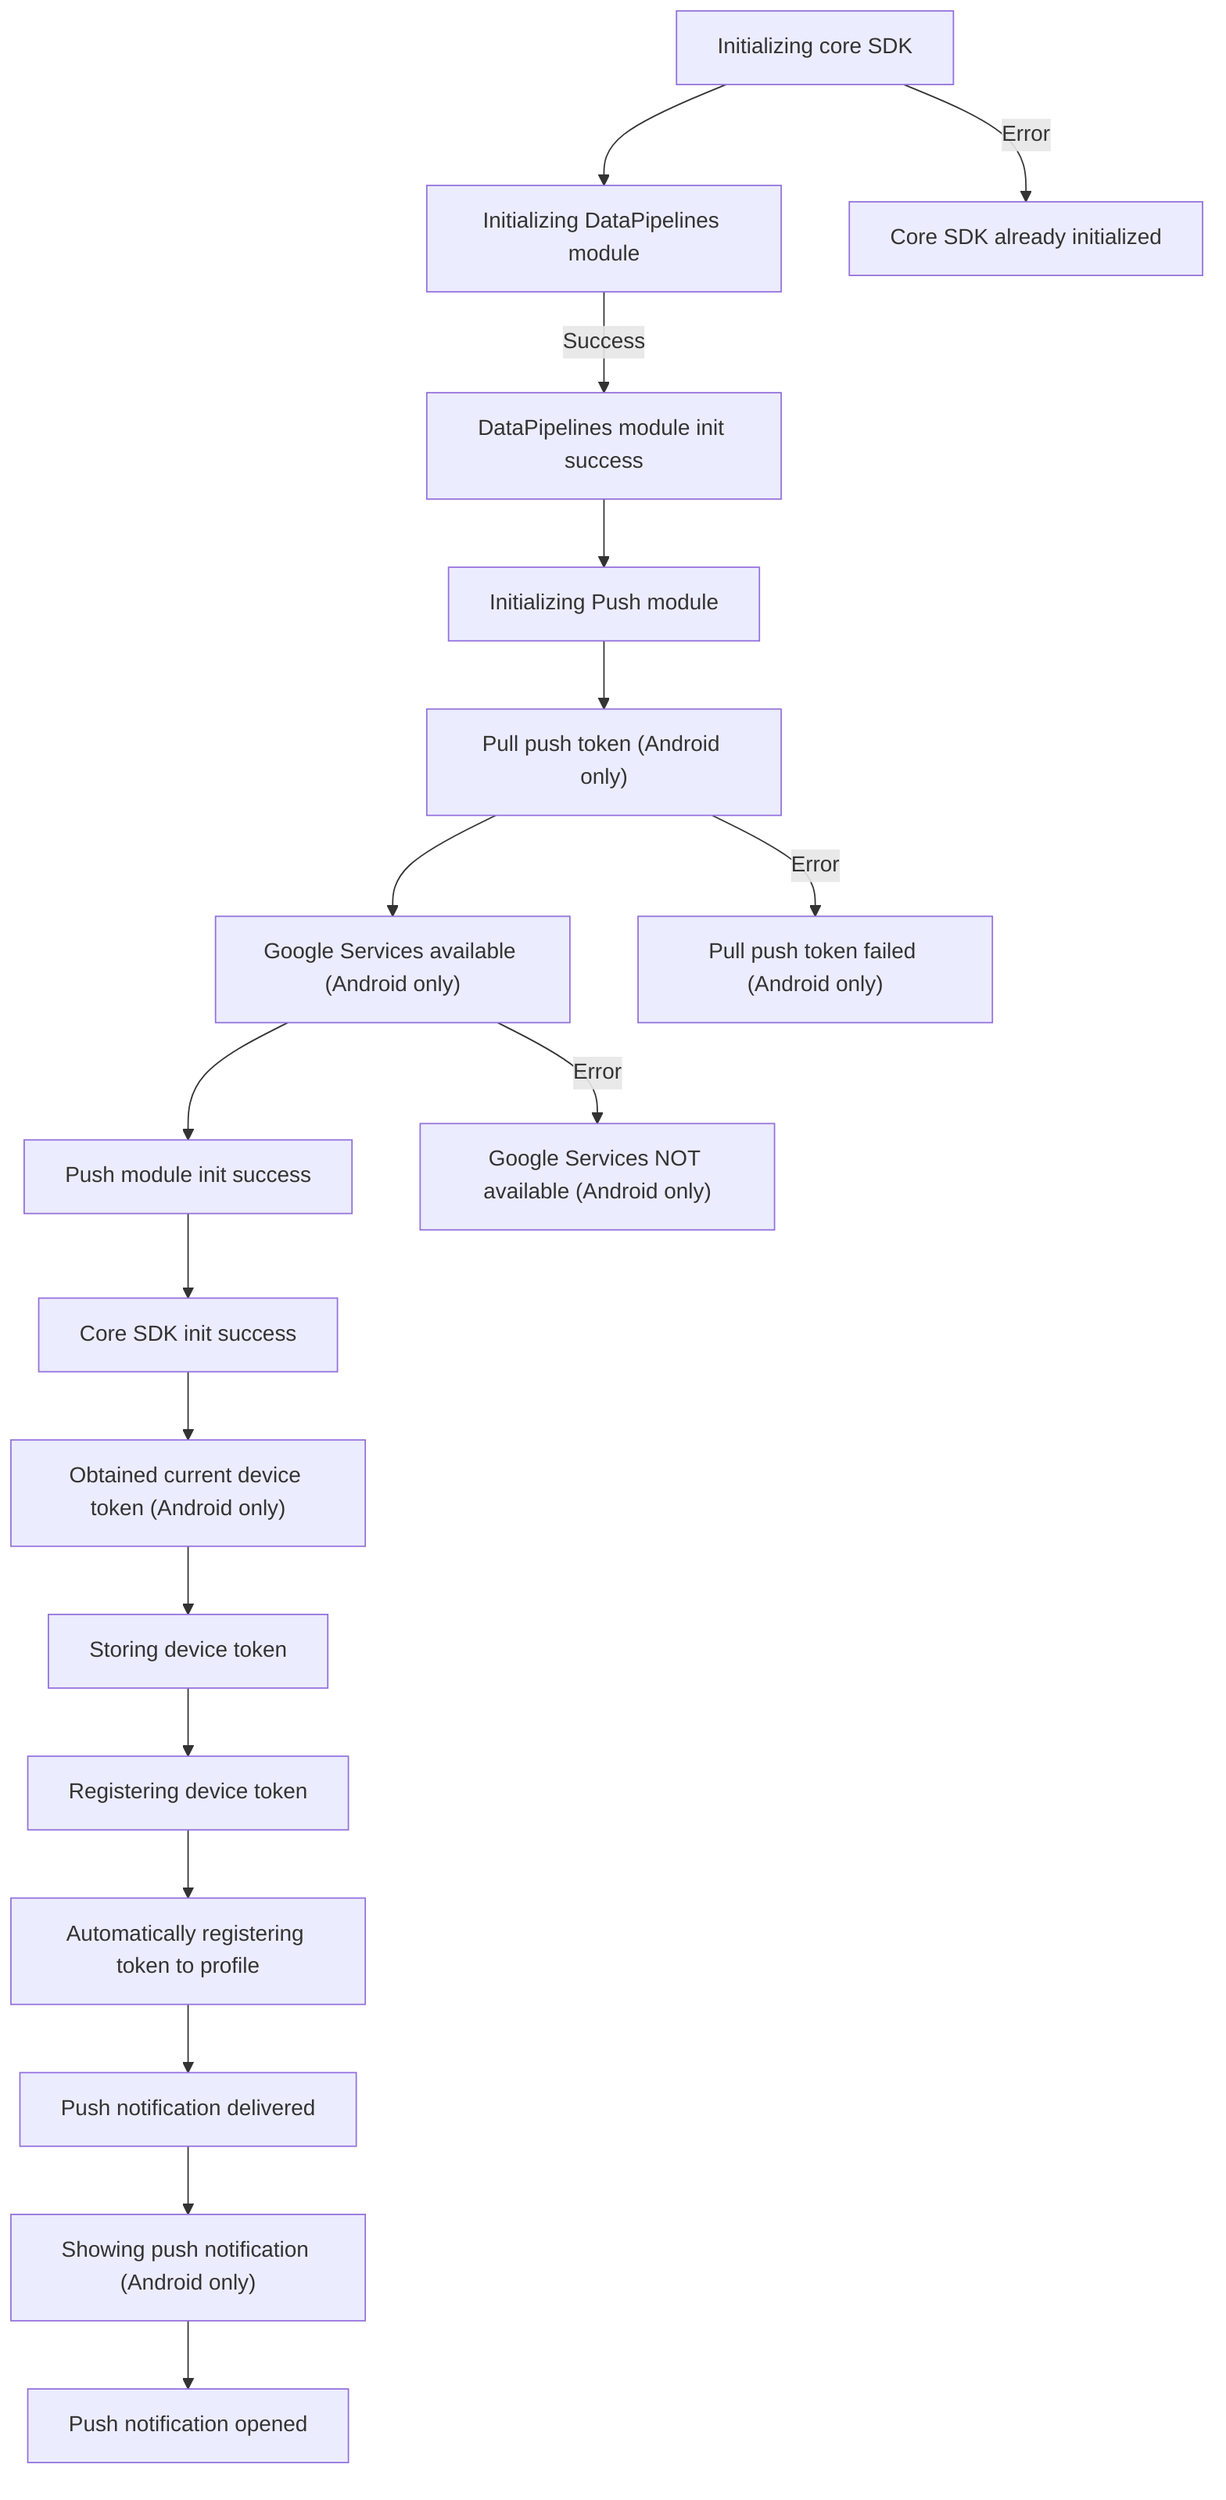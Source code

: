graph TD
core-sdk-init["Initializing core SDK"]
core-sdk-init --> data-pipelines-module-init
core-sdk-init -->|Error| core-sdk-init-already-initialized
core-sdk-init-already-initialized["Core SDK already initialized"]
data-pipelines-module-init["Initializing DataPipelines module"]
data-pipelines-module-init -->|Success| data-pipelines-module-success
data-pipelines-module-success["DataPipelines module init success"]
data-pipelines-module-success --> push-module-init
push-module-init["Initializing Push module"]
push-module-init --> pulling-current-push-token
pulling-current-push-token["Pull push token (Android only)"]
pulling-current-push-token --> push-google-services-available
pulling-current-push-token -->|Error| pulling-current-push-token-failed
pulling-current-push-token-failed["Pull push token failed (Android only)"]
push-google-services-available["Google Services available (Android only)"]
push-google-services-available --> push-module-success
push-google-services-available -->|Error| push-google-services-error
push-google-services-error["Google Services NOT available (Android only)"]
push-module-success["Push module init success"]
push-module-success --> core-sdk-init-success
core-sdk-init-success["Core SDK init success"]
core-sdk-init-success --> pulled-current-push-token
pulled-current-push-token["Obtained current device token (Android only)"]
pulled-current-push-token --> storing-push-token
storing-push-token["Storing device token"]
storing-push-token --> registering-push-token
registering-push-token["Registering device token"]
registering-push-token --> automatic-profile-push-token-registration
automatic-profile-push-token-registration["Automatically registering token to profile"]
automatic-profile-push-token-registration --> push-notification-delivered
push-notification-delivered["Push notification delivered"]
push-notification-delivered --> show-push-notification
show-push-notification["Showing push notification (Android only)"]
show-push-notification --> push-notification-opened
push-notification-opened["Push notification opened"]
